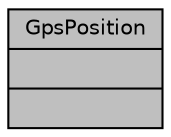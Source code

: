 digraph "GpsPosition"
{
  edge [fontname="Helvetica",fontsize="10",labelfontname="Helvetica",labelfontsize="10"];
  node [fontname="Helvetica",fontsize="10",shape=record];
  Node1 [label="{GpsPosition\n||}",height=0.2,width=0.4,color="black", fillcolor="grey75", style="filled", fontcolor="black"];
}
